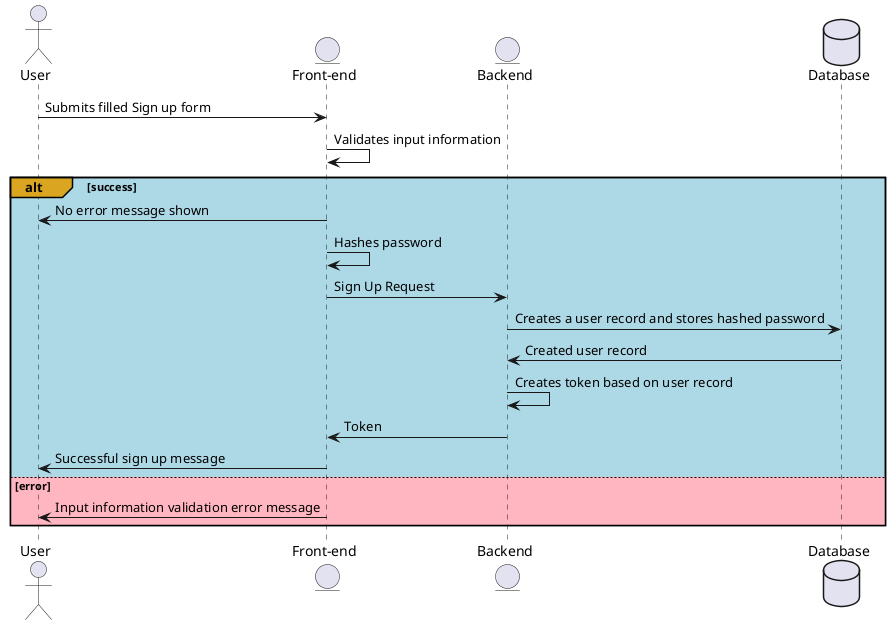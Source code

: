 @startuml Sign Up Sequence Diagram
actor       User       as user
entity      "Front-end" as frontend
entity      Backend      as backend
database    Database    as database


user -> frontend: Submits filled Sign up form

frontend -> frontend: Validates input information

alt#GoldenRod #LightBlue success

  frontend -> user: No error message shown
  frontend -> frontend: Hashes password
  
  frontend -> backend: Sign Up Request
  
  backend -> database: Creates a user record and stores hashed password
  
  database -> backend: Created user record
  
  backend -> backend: Creates token based on user record
  
  backend -> frontend: Token
  
  frontend -> user: Successful sign up message
else #LightPink error
  frontend -> user: Input information validation error message

end



@enduml

